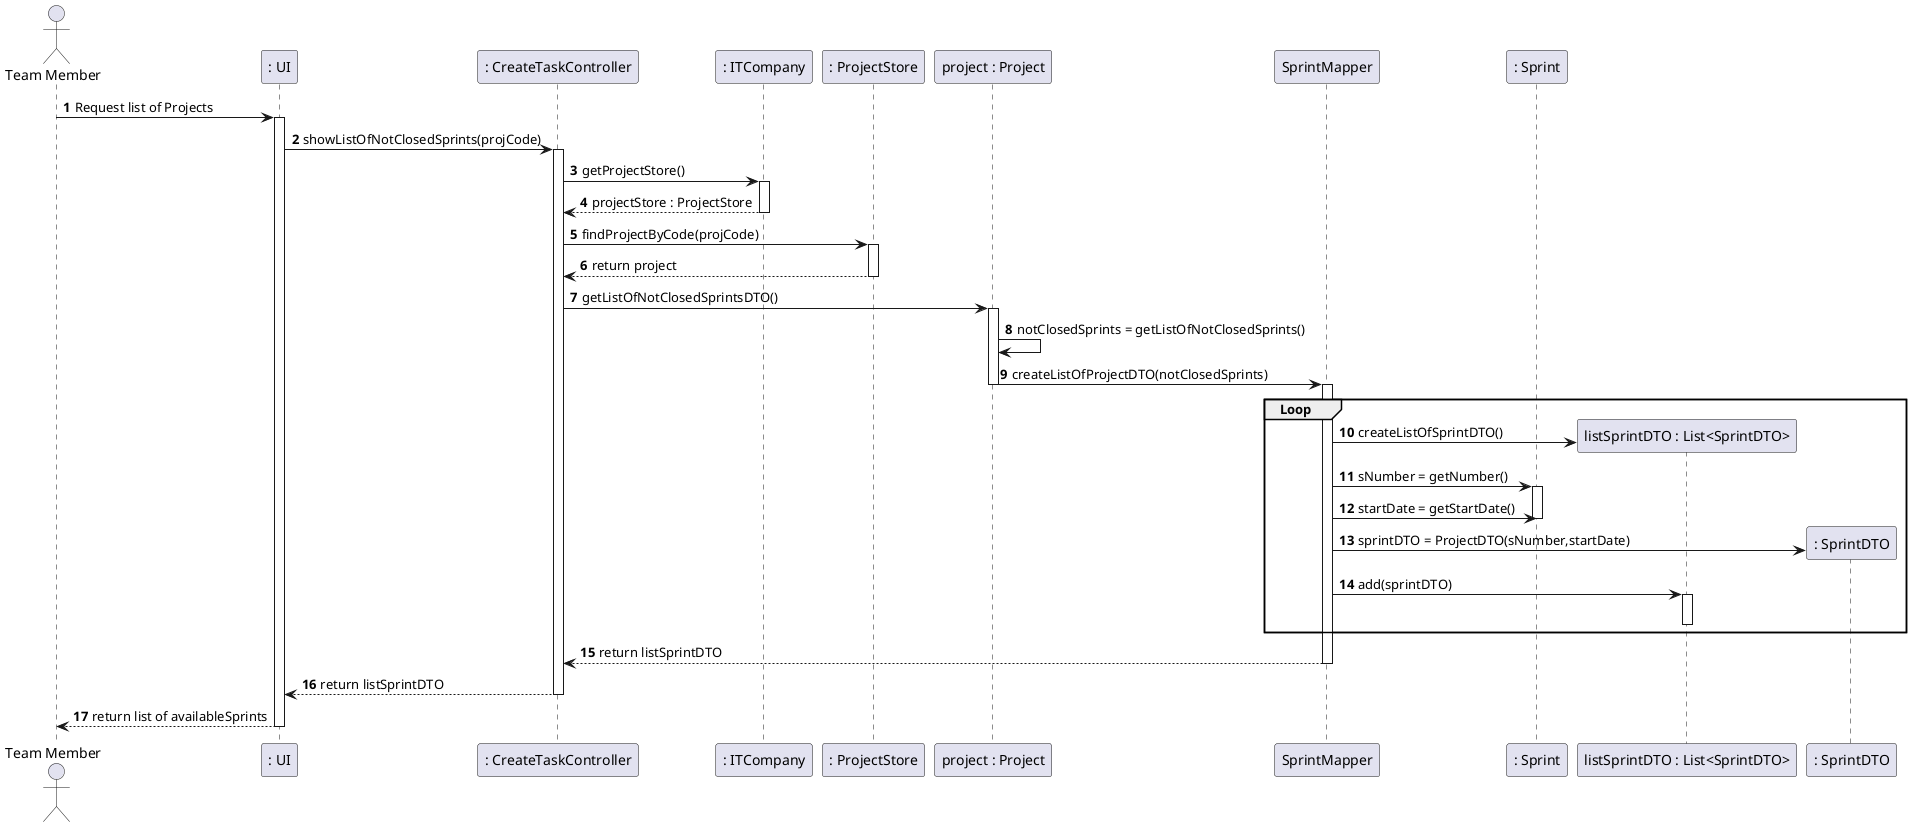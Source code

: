 @startuml
'https://plantuml.com/sequence-diagram
actor "Team Member" as TM
participant ": UI"
participant ": CreateTaskController" as controller
participant ": ITCompany" as IT
participant ": ProjectStore"
participant "project : Project" as project
participant "SprintMapper" as mapper
participant ": Sprint" as sprint
participant "listSprintDTO : List<SprintDTO>" as DTOList
participant ": SprintDTO"
autonumber
TM -> ": UI" : Request list of Projects
activate ": UI"
": UI" -> controller : showListOfNotClosedSprints(projCode)
activate controller
controller -> IT : getProjectStore()
activate IT
controller <-- IT : projectStore : ProjectStore
deactivate IT

controller -> ": ProjectStore" : findProjectByCode(projCode)
activate ": ProjectStore"
controller <-- ": ProjectStore": return project
deactivate ": ProjectStore"
controller -> project : getListOfNotClosedSprintsDTO()
activate project
project -> project : notClosedSprints = getListOfNotClosedSprints()
project -> mapper : createListOfProjectDTO(notClosedSprints)
deactivate project
group Loop
activate mapper
mapper -> DTOList ** : createListOfSprintDTO()
mapper ->  sprint : sNumber = getNumber()
activate sprint
mapper ->  sprint : startDate = getStartDate()
deactivate sprint
mapper -> ": SprintDTO" ** : sprintDTO = ProjectDTO(sNumber,startDate)

mapper -> DTOList : add(sprintDTO)
activate DTOList
deactivate DTOList
end
controller <-- mapper : return listSprintDTO
deactivate mapper
": UI" <-- controller : return listSprintDTO
deactivate controller
TM <-- ": UI" : return list of availableSprints
deactivate ": UI"

@enduml